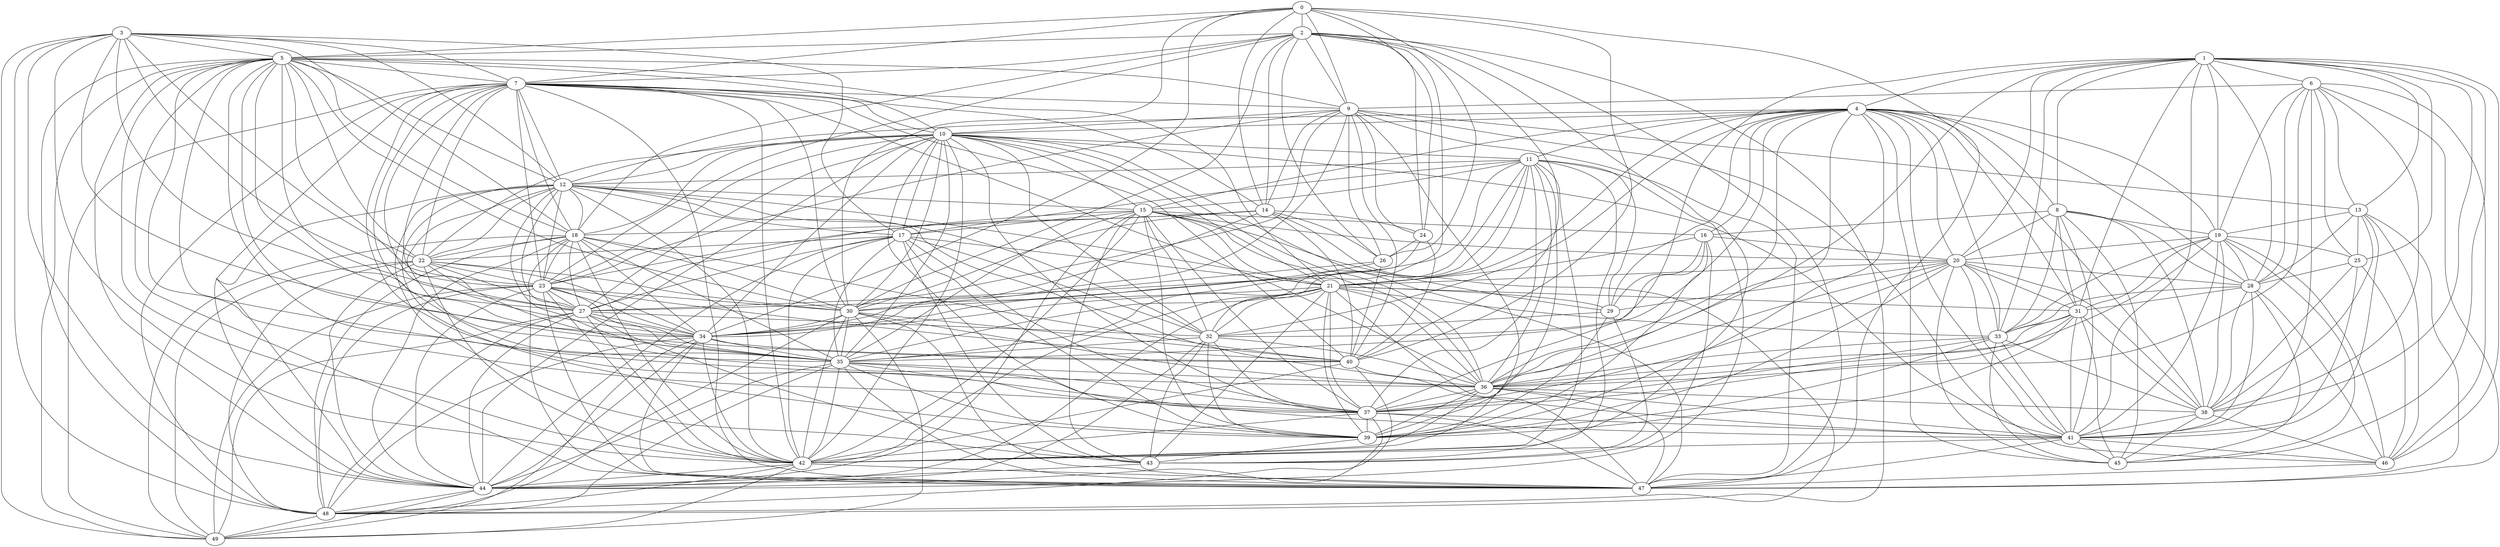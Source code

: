 graph G {
  0;
  1;
  2;
  3;
  4;
  5;
  6;
  7;
  8;
  9;
  10;
  11;
  12;
  13;
  14;
  15;
  16;
  17;
  18;
  19;
  20;
  21;
  22;
  23;
  24;
  25;
  26;
  27;
  28;
  29;
  30;
  31;
  32;
  33;
  34;
  35;
  36;
  37;
  38;
  39;
  40;
  41;
  42;
  43;
  44;
  45;
  46;
  47;
  48;
  49;
   0 -- 2;
   0 -- 5;
   0 -- 7;
   0 -- 9;
   0 -- 14;
   0 -- 24;
   0 -- 26;
   0 -- 30;
   0 -- 34;
   0 -- 40;
   0 -- 47;
   1 -- 4;
   1 -- 6;
   1 -- 8;
   1 -- 13;
   1 -- 19;
   1 -- 20;
   1 -- 25;
   1 -- 28;
   1 -- 31;
   1 -- 33;
   1 -- 36;
   1 -- 37;
   1 -- 38;
   1 -- 41;
   1 -- 45;
   1 -- 46;
   2 -- 5;
   2 -- 7;
   2 -- 9;
   2 -- 14;
   2 -- 18;
   2 -- 23;
   2 -- 24;
   2 -- 26;
   2 -- 30;
   2 -- 34;
   2 -- 40;
   2 -- 42;
   2 -- 47;
   2 -- 48;
   3 -- 5;
   3 -- 7;
   3 -- 12;
   3 -- 17;
   3 -- 18;
   3 -- 22;
   3 -- 23;
   3 -- 27;
   3 -- 34;
   3 -- 42;
   3 -- 44;
   3 -- 48;
   3 -- 49;
   4 -- 8;
   4 -- 10;
   4 -- 11;
   4 -- 12;
   4 -- 15;
   4 -- 16;
   4 -- 19;
   4 -- 20;
   4 -- 21;
   4 -- 28;
   4 -- 29;
   4 -- 31;
   4 -- 32;
   4 -- 33;
   4 -- 35;
   4 -- 36;
   4 -- 37;
   4 -- 38;
   4 -- 39;
   4 -- 41;
   4 -- 45;
   5 -- 7;
   5 -- 9;
   5 -- 10;
   5 -- 12;
   5 -- 18;
   5 -- 21;
   5 -- 22;
   5 -- 23;
   5 -- 27;
   5 -- 30;
   5 -- 34;
   5 -- 35;
   5 -- 36;
   5 -- 37;
   5 -- 40;
   5 -- 42;
   5 -- 44;
   5 -- 47;
   5 -- 48;
   5 -- 49;
   6 -- 9;
   6 -- 13;
   6 -- 19;
   6 -- 25;
   6 -- 28;
   6 -- 36;
   6 -- 38;
   6 -- 41;
   6 -- 46;
   6 -- 47;
   7 -- 9;
   7 -- 10;
   7 -- 12;
   7 -- 14;
   7 -- 18;
   7 -- 22;
   7 -- 23;
   7 -- 27;
   7 -- 30;
   7 -- 34;
   7 -- 35;
   7 -- 36;
   7 -- 37;
   7 -- 40;
   7 -- 42;
   7 -- 44;
   7 -- 47;
   7 -- 48;
   7 -- 49;
   8 -- 16;
   8 -- 19;
   8 -- 20;
   8 -- 28;
   8 -- 31;
   8 -- 33;
   8 -- 38;
   8 -- 41;
   8 -- 45;
   9 -- 10;
   9 -- 13;
   9 -- 14;
   9 -- 23;
   9 -- 24;
   9 -- 26;
   9 -- 30;
   9 -- 34;
   9 -- 40;
   9 -- 42;
   9 -- 46;
   9 -- 47;
   10 -- 11;
   10 -- 12;
   10 -- 15;
   10 -- 17;
   10 -- 18;
   10 -- 21;
   10 -- 22;
   10 -- 23;
   10 -- 27;
   10 -- 30;
   10 -- 32;
   10 -- 34;
   10 -- 35;
   10 -- 36;
   10 -- 37;
   10 -- 39;
   10 -- 41;
   10 -- 42;
   10 -- 44;
   10 -- 47;
   11 -- 12;
   11 -- 15;
   11 -- 17;
   11 -- 21;
   11 -- 27;
   11 -- 29;
   11 -- 32;
   11 -- 35;
   11 -- 36;
   11 -- 37;
   11 -- 39;
   11 -- 42;
   11 -- 43;
   11 -- 44;
   12 -- 15;
   12 -- 17;
   12 -- 18;
   12 -- 21;
   12 -- 22;
   12 -- 23;
   12 -- 27;
   12 -- 32;
   12 -- 35;
   12 -- 36;
   12 -- 37;
   12 -- 39;
   12 -- 42;
   12 -- 43;
   12 -- 44;
   13 -- 19;
   13 -- 25;
   13 -- 28;
   13 -- 38;
   13 -- 41;
   13 -- 46;
   13 -- 47;
   14 -- 18;
   14 -- 23;
   14 -- 24;
   14 -- 26;
   14 -- 30;
   14 -- 34;
   14 -- 40;
   14 -- 48;
   15 -- 16;
   15 -- 17;
   15 -- 20;
   15 -- 21;
   15 -- 27;
   15 -- 29;
   15 -- 32;
   15 -- 35;
   15 -- 36;
   15 -- 37;
   15 -- 39;
   15 -- 42;
   15 -- 43;
   15 -- 44;
   16 -- 20;
   16 -- 21;
   16 -- 29;
   16 -- 32;
   16 -- 39;
   16 -- 43;
   17 -- 21;
   17 -- 22;
   17 -- 27;
   17 -- 32;
   17 -- 35;
   17 -- 37;
   17 -- 39;
   17 -- 42;
   17 -- 43;
   17 -- 44;
   18 -- 22;
   18 -- 23;
   18 -- 27;
   18 -- 30;
   18 -- 34;
   18 -- 35;
   18 -- 40;
   18 -- 42;
   18 -- 44;
   18 -- 47;
   18 -- 48;
   18 -- 49;
   19 -- 20;
   19 -- 25;
   19 -- 28;
   19 -- 31;
   19 -- 33;
   19 -- 36;
   19 -- 38;
   19 -- 41;
   19 -- 45;
   19 -- 46;
   20 -- 21;
   20 -- 28;
   20 -- 29;
   20 -- 31;
   20 -- 33;
   20 -- 36;
   20 -- 37;
   20 -- 38;
   20 -- 39;
   20 -- 41;
   20 -- 45;
   21 -- 27;
   21 -- 29;
   21 -- 31;
   21 -- 32;
   21 -- 33;
   21 -- 35;
   21 -- 36;
   21 -- 37;
   21 -- 39;
   21 -- 41;
   21 -- 42;
   21 -- 43;
   21 -- 44;
   22 -- 23;
   22 -- 27;
   22 -- 30;
   22 -- 34;
   22 -- 35;
   22 -- 42;
   22 -- 44;
   22 -- 48;
   22 -- 49;
   23 -- 27;
   23 -- 30;
   23 -- 34;
   23 -- 35;
   23 -- 40;
   23 -- 42;
   23 -- 44;
   23 -- 47;
   23 -- 48;
   23 -- 49;
   24 -- 26;
   24 -- 30;
   24 -- 40;
   25 -- 28;
   25 -- 38;
   25 -- 41;
   25 -- 46;
   26 -- 30;
   26 -- 34;
   26 -- 40;
   27 -- 32;
   27 -- 34;
   27 -- 35;
   27 -- 42;
   27 -- 43;
   27 -- 44;
   27 -- 48;
   27 -- 49;
   28 -- 31;
   28 -- 33;
   28 -- 38;
   28 -- 41;
   28 -- 45;
   28 -- 46;
   29 -- 32;
   29 -- 39;
   29 -- 43;
   30 -- 34;
   30 -- 35;
   30 -- 36;
   30 -- 40;
   30 -- 42;
   30 -- 47;
   30 -- 48;
   30 -- 49;
   31 -- 33;
   31 -- 36;
   31 -- 37;
   31 -- 38;
   31 -- 39;
   31 -- 41;
   31 -- 45;
   32 -- 35;
   32 -- 36;
   32 -- 37;
   32 -- 39;
   32 -- 43;
   32 -- 44;
   33 -- 36;
   33 -- 37;
   33 -- 38;
   33 -- 39;
   33 -- 41;
   33 -- 45;
   34 -- 35;
   34 -- 40;
   34 -- 42;
   34 -- 44;
   34 -- 47;
   34 -- 48;
   34 -- 49;
   35 -- 36;
   35 -- 37;
   35 -- 39;
   35 -- 41;
   35 -- 42;
   35 -- 44;
   35 -- 47;
   35 -- 48;
   36 -- 37;
   36 -- 38;
   36 -- 39;
   36 -- 41;
   36 -- 42;
   36 -- 47;
   37 -- 39;
   37 -- 41;
   37 -- 42;
   37 -- 44;
   37 -- 47;
   38 -- 41;
   38 -- 45;
   38 -- 46;
   39 -- 43;
   40 -- 42;
   40 -- 47;
   40 -- 48;
   41 -- 42;
   41 -- 45;
   41 -- 46;
   41 -- 47;
   42 -- 44;
   42 -- 47;
   42 -- 48;
   42 -- 49;
   43 -- 44;
   44 -- 48;
   44 -- 49;
   46 -- 47;
   48 -- 49;
}
